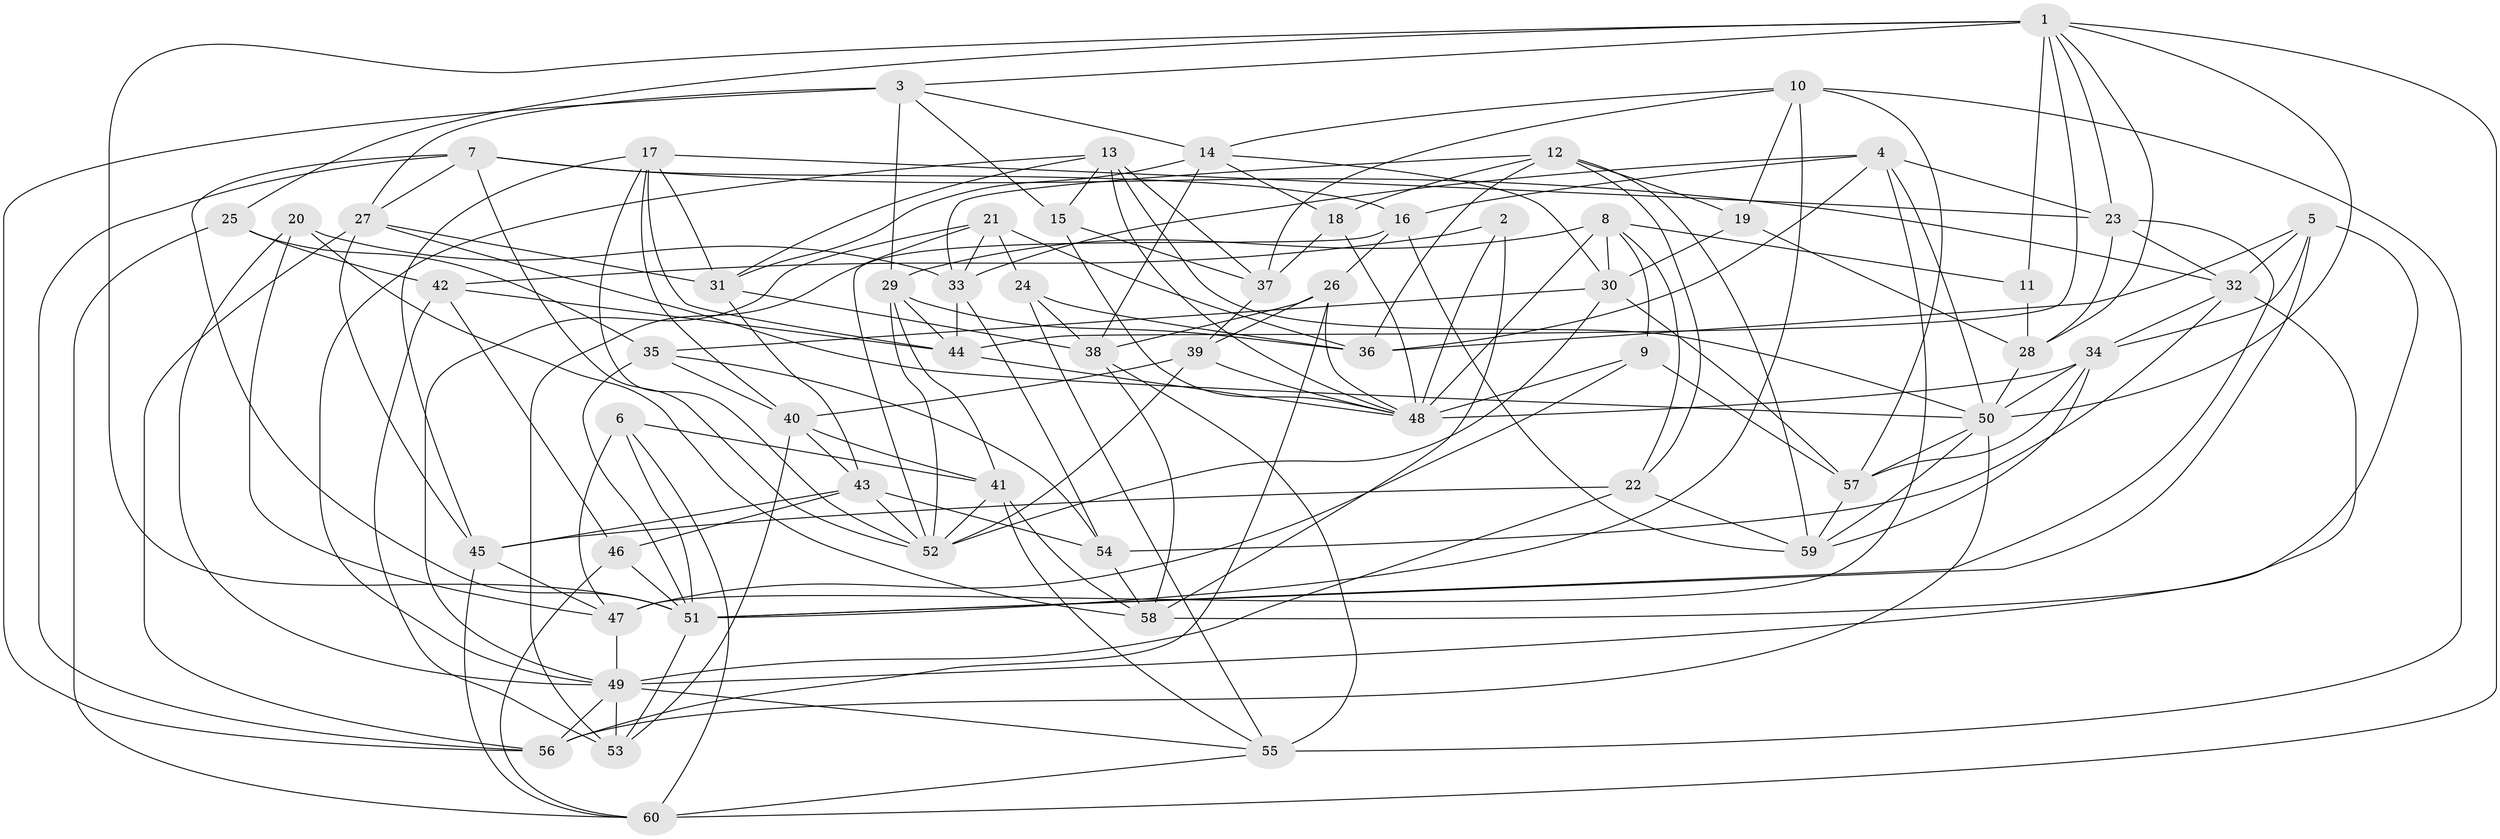 // original degree distribution, {4: 1.0}
// Generated by graph-tools (version 1.1) at 2025/26/03/09/25 03:26:50]
// undirected, 60 vertices, 171 edges
graph export_dot {
graph [start="1"]
  node [color=gray90,style=filled];
  1;
  2;
  3;
  4;
  5;
  6;
  7;
  8;
  9;
  10;
  11;
  12;
  13;
  14;
  15;
  16;
  17;
  18;
  19;
  20;
  21;
  22;
  23;
  24;
  25;
  26;
  27;
  28;
  29;
  30;
  31;
  32;
  33;
  34;
  35;
  36;
  37;
  38;
  39;
  40;
  41;
  42;
  43;
  44;
  45;
  46;
  47;
  48;
  49;
  50;
  51;
  52;
  53;
  54;
  55;
  56;
  57;
  58;
  59;
  60;
  1 -- 3 [weight=1.0];
  1 -- 11 [weight=2.0];
  1 -- 23 [weight=1.0];
  1 -- 25 [weight=1.0];
  1 -- 28 [weight=1.0];
  1 -- 44 [weight=1.0];
  1 -- 50 [weight=1.0];
  1 -- 51 [weight=1.0];
  1 -- 60 [weight=1.0];
  2 -- 42 [weight=2.0];
  2 -- 48 [weight=1.0];
  2 -- 58 [weight=1.0];
  3 -- 14 [weight=1.0];
  3 -- 15 [weight=1.0];
  3 -- 27 [weight=1.0];
  3 -- 29 [weight=1.0];
  3 -- 56 [weight=1.0];
  4 -- 16 [weight=1.0];
  4 -- 23 [weight=1.0];
  4 -- 33 [weight=1.0];
  4 -- 36 [weight=1.0];
  4 -- 47 [weight=1.0];
  4 -- 50 [weight=1.0];
  5 -- 32 [weight=1.0];
  5 -- 34 [weight=1.0];
  5 -- 36 [weight=1.0];
  5 -- 51 [weight=2.0];
  5 -- 58 [weight=1.0];
  6 -- 41 [weight=1.0];
  6 -- 47 [weight=1.0];
  6 -- 51 [weight=1.0];
  6 -- 60 [weight=1.0];
  7 -- 16 [weight=1.0];
  7 -- 27 [weight=1.0];
  7 -- 32 [weight=1.0];
  7 -- 51 [weight=1.0];
  7 -- 52 [weight=1.0];
  7 -- 56 [weight=1.0];
  8 -- 9 [weight=1.0];
  8 -- 11 [weight=1.0];
  8 -- 22 [weight=1.0];
  8 -- 29 [weight=1.0];
  8 -- 30 [weight=1.0];
  8 -- 48 [weight=1.0];
  9 -- 47 [weight=1.0];
  9 -- 48 [weight=1.0];
  9 -- 57 [weight=1.0];
  10 -- 14 [weight=1.0];
  10 -- 19 [weight=1.0];
  10 -- 37 [weight=1.0];
  10 -- 51 [weight=1.0];
  10 -- 55 [weight=1.0];
  10 -- 57 [weight=1.0];
  11 -- 28 [weight=1.0];
  12 -- 18 [weight=1.0];
  12 -- 19 [weight=1.0];
  12 -- 22 [weight=1.0];
  12 -- 33 [weight=1.0];
  12 -- 36 [weight=1.0];
  12 -- 59 [weight=1.0];
  13 -- 15 [weight=1.0];
  13 -- 31 [weight=1.0];
  13 -- 37 [weight=1.0];
  13 -- 48 [weight=1.0];
  13 -- 49 [weight=1.0];
  13 -- 50 [weight=1.0];
  14 -- 18 [weight=1.0];
  14 -- 30 [weight=1.0];
  14 -- 31 [weight=1.0];
  14 -- 38 [weight=1.0];
  15 -- 37 [weight=1.0];
  15 -- 48 [weight=1.0];
  16 -- 26 [weight=2.0];
  16 -- 52 [weight=1.0];
  16 -- 59 [weight=1.0];
  17 -- 23 [weight=1.0];
  17 -- 31 [weight=1.0];
  17 -- 40 [weight=1.0];
  17 -- 44 [weight=1.0];
  17 -- 45 [weight=1.0];
  17 -- 52 [weight=1.0];
  18 -- 37 [weight=1.0];
  18 -- 48 [weight=1.0];
  19 -- 28 [weight=1.0];
  19 -- 30 [weight=1.0];
  20 -- 33 [weight=1.0];
  20 -- 47 [weight=1.0];
  20 -- 49 [weight=1.0];
  20 -- 58 [weight=1.0];
  21 -- 24 [weight=1.0];
  21 -- 33 [weight=1.0];
  21 -- 36 [weight=1.0];
  21 -- 49 [weight=1.0];
  21 -- 53 [weight=2.0];
  22 -- 45 [weight=1.0];
  22 -- 49 [weight=2.0];
  22 -- 59 [weight=1.0];
  23 -- 28 [weight=1.0];
  23 -- 32 [weight=1.0];
  23 -- 51 [weight=1.0];
  24 -- 36 [weight=1.0];
  24 -- 38 [weight=1.0];
  24 -- 55 [weight=1.0];
  25 -- 35 [weight=1.0];
  25 -- 42 [weight=1.0];
  25 -- 60 [weight=1.0];
  26 -- 38 [weight=1.0];
  26 -- 39 [weight=1.0];
  26 -- 48 [weight=1.0];
  26 -- 56 [weight=1.0];
  27 -- 31 [weight=1.0];
  27 -- 45 [weight=1.0];
  27 -- 50 [weight=1.0];
  27 -- 56 [weight=1.0];
  28 -- 50 [weight=2.0];
  29 -- 36 [weight=1.0];
  29 -- 41 [weight=1.0];
  29 -- 44 [weight=1.0];
  29 -- 52 [weight=1.0];
  30 -- 35 [weight=1.0];
  30 -- 52 [weight=1.0];
  30 -- 57 [weight=1.0];
  31 -- 38 [weight=1.0];
  31 -- 43 [weight=1.0];
  32 -- 34 [weight=1.0];
  32 -- 49 [weight=1.0];
  32 -- 54 [weight=1.0];
  33 -- 44 [weight=1.0];
  33 -- 54 [weight=1.0];
  34 -- 48 [weight=1.0];
  34 -- 50 [weight=1.0];
  34 -- 57 [weight=1.0];
  34 -- 59 [weight=1.0];
  35 -- 40 [weight=1.0];
  35 -- 51 [weight=1.0];
  35 -- 54 [weight=2.0];
  37 -- 39 [weight=2.0];
  38 -- 55 [weight=1.0];
  38 -- 58 [weight=1.0];
  39 -- 40 [weight=1.0];
  39 -- 48 [weight=1.0];
  39 -- 52 [weight=1.0];
  40 -- 41 [weight=1.0];
  40 -- 43 [weight=1.0];
  40 -- 53 [weight=1.0];
  41 -- 52 [weight=1.0];
  41 -- 55 [weight=1.0];
  41 -- 58 [weight=1.0];
  42 -- 44 [weight=1.0];
  42 -- 46 [weight=1.0];
  42 -- 53 [weight=1.0];
  43 -- 45 [weight=1.0];
  43 -- 46 [weight=1.0];
  43 -- 52 [weight=1.0];
  43 -- 54 [weight=1.0];
  44 -- 48 [weight=1.0];
  45 -- 47 [weight=1.0];
  45 -- 60 [weight=1.0];
  46 -- 51 [weight=1.0];
  46 -- 60 [weight=1.0];
  47 -- 49 [weight=1.0];
  49 -- 53 [weight=1.0];
  49 -- 55 [weight=1.0];
  49 -- 56 [weight=1.0];
  50 -- 56 [weight=1.0];
  50 -- 57 [weight=1.0];
  50 -- 59 [weight=1.0];
  51 -- 53 [weight=1.0];
  54 -- 58 [weight=1.0];
  55 -- 60 [weight=1.0];
  57 -- 59 [weight=1.0];
}
